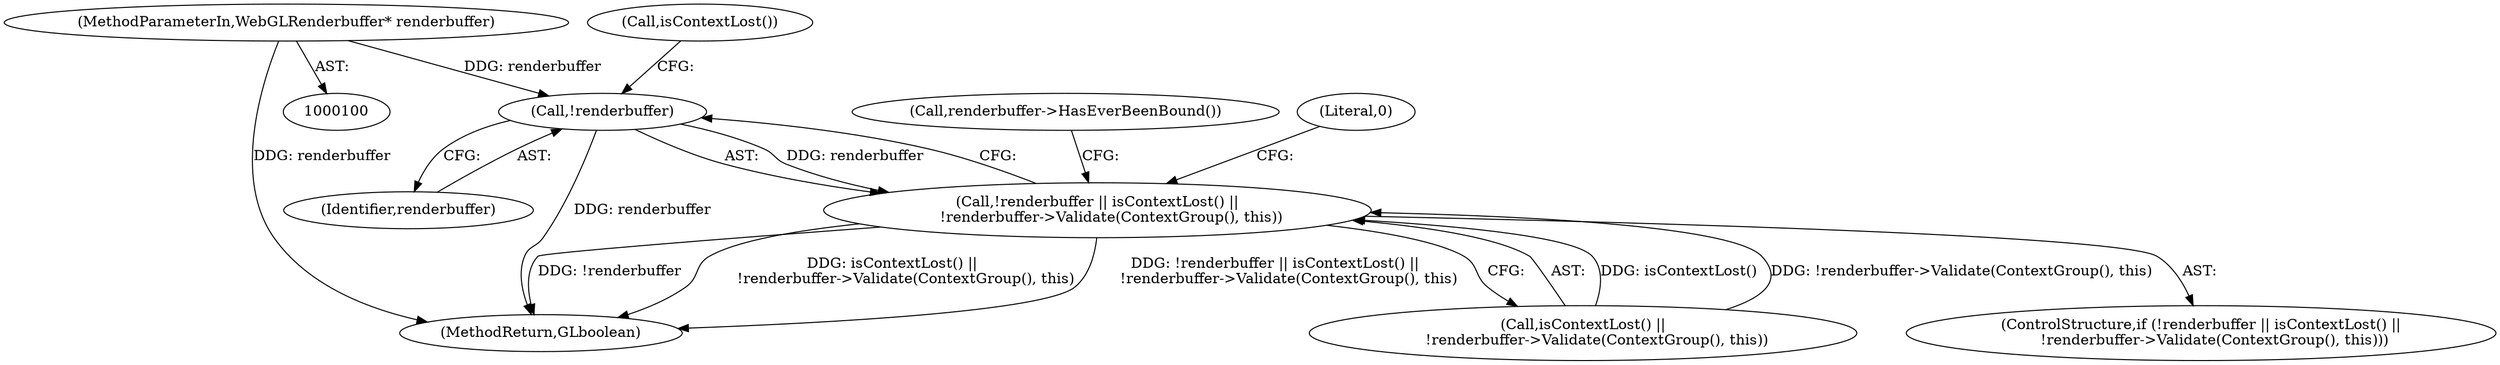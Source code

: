 digraph "0_Chrome_98095c718d7580b5d6715e5bfd8698234ecb4470_8@pointer" {
"1000101" [label="(MethodParameterIn,WebGLRenderbuffer* renderbuffer)"];
"1000105" [label="(Call,!renderbuffer)"];
"1000104" [label="(Call,!renderbuffer || isContextLost() ||\n      !renderbuffer->Validate(ContextGroup(), this))"];
"1000101" [label="(MethodParameterIn,WebGLRenderbuffer* renderbuffer)"];
"1000106" [label="(Identifier,renderbuffer)"];
"1000105" [label="(Call,!renderbuffer)"];
"1000104" [label="(Call,!renderbuffer || isContextLost() ||\n      !renderbuffer->Validate(ContextGroup(), this))"];
"1000127" [label="(MethodReturn,GLboolean)"];
"1000108" [label="(Call,isContextLost())"];
"1000107" [label="(Call,isContextLost() ||\n      !renderbuffer->Validate(ContextGroup(), this))"];
"1000117" [label="(Call,renderbuffer->HasEverBeenBound())"];
"1000114" [label="(Literal,0)"];
"1000103" [label="(ControlStructure,if (!renderbuffer || isContextLost() ||\n      !renderbuffer->Validate(ContextGroup(), this)))"];
"1000101" -> "1000100"  [label="AST: "];
"1000101" -> "1000127"  [label="DDG: renderbuffer"];
"1000101" -> "1000105"  [label="DDG: renderbuffer"];
"1000105" -> "1000104"  [label="AST: "];
"1000105" -> "1000106"  [label="CFG: "];
"1000106" -> "1000105"  [label="AST: "];
"1000108" -> "1000105"  [label="CFG: "];
"1000104" -> "1000105"  [label="CFG: "];
"1000105" -> "1000127"  [label="DDG: renderbuffer"];
"1000105" -> "1000104"  [label="DDG: renderbuffer"];
"1000104" -> "1000103"  [label="AST: "];
"1000104" -> "1000107"  [label="CFG: "];
"1000107" -> "1000104"  [label="AST: "];
"1000114" -> "1000104"  [label="CFG: "];
"1000117" -> "1000104"  [label="CFG: "];
"1000104" -> "1000127"  [label="DDG: isContextLost() ||\n      !renderbuffer->Validate(ContextGroup(), this)"];
"1000104" -> "1000127"  [label="DDG: !renderbuffer || isContextLost() ||\n      !renderbuffer->Validate(ContextGroup(), this)"];
"1000104" -> "1000127"  [label="DDG: !renderbuffer"];
"1000107" -> "1000104"  [label="DDG: isContextLost()"];
"1000107" -> "1000104"  [label="DDG: !renderbuffer->Validate(ContextGroup(), this)"];
}
